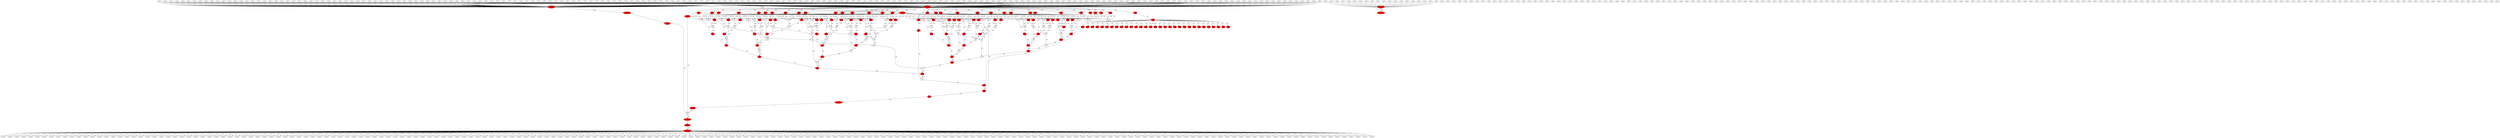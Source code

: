 digraph circuit {
0 [label="Input"];
0 -> 807[label="1"];
0 -> 406[label="1"];
1 [label="Input"];
1 -> 807[label="1"];
1 -> 406[label="1"];
2 [label="Input"];
2 -> 807[label="1"];
2 -> 406[label="1"];
3 [label="Input"];
3 -> 807[label="1"];
3 -> 406[label="1"];
4 [label="Input"];
4 -> 807[label="1"];
4 -> 406[label="1"];
5 [label="Input"];
5 -> 807[label="1"];
5 -> 406[label="1"];
6 [label="Input"];
6 -> 807[label="1"];
6 -> 406[label="1"];
7 [label="Input"];
7 -> 807[label="1"];
7 -> 406[label="1"];
8 [label="Input"];
8 -> 807[label="1"];
8 -> 406[label="1"];
9 [label="Input"];
9 -> 807[label="1"];
9 -> 406[label="1"];
10 [label="Input"];
10 -> 807[label="1"];
10 -> 406[label="1"];
11 [label="Input"];
11 -> 807[label="1"];
11 -> 406[label="1"];
12 [label="Input"];
12 -> 807[label="1"];
12 -> 406[label="1"];
13 [label="Input"];
13 -> 807[label="1"];
13 -> 406[label="1"];
14 [label="Input"];
14 -> 807[label="1"];
14 -> 406[label="1"];
15 [label="Input"];
15 -> 807[label="1"];
15 -> 406[label="1"];
16 [label="Input"];
16 -> 807[label="1"];
16 -> 406[label="1"];
17 [label="Input"];
17 -> 807[label="1"];
17 -> 406[label="1"];
18 [label="Input"];
18 -> 807[label="1"];
18 -> 406[label="1"];
19 [label="Input"];
19 -> 807[label="1"];
19 -> 406[label="1"];
20 [label="Input"];
20 -> 807[label="1"];
20 -> 406[label="1"];
21 [label="Input"];
21 -> 807[label="1"];
21 -> 406[label="1"];
22 [label="Input"];
22 -> 807[label="1"];
22 -> 406[label="1"];
23 [label="Input"];
23 -> 807[label="1"];
23 -> 406[label="1"];
24 [label="Input"];
24 -> 807[label="1"];
24 -> 406[label="1"];
25 [label="Input"];
25 -> 807[label="1"];
25 -> 406[label="1"];
26 [label="Input"];
26 -> 807[label="1"];
26 -> 406[label="1"];
27 [label="Input"];
27 -> 807[label="1"];
27 -> 406[label="1"];
28 [label="Input"];
28 -> 807[label="1"];
28 -> 406[label="1"];
29 [label="Input"];
29 -> 807[label="1"];
29 -> 406[label="1"];
30 [label="Input"];
30 -> 807[label="1"];
30 -> 406[label="1"];
31 [label="Input"];
31 -> 807[label="1"];
31 -> 406[label="1"];
32 [label="Input"];
32 -> 807[label="1"];
32 -> 406[label="1"];
33 [label="Input"];
33 -> 807[label="1"];
33 -> 406[label="1"];
34 [label="Input"];
34 -> 807[label="1"];
34 -> 406[label="1"];
35 [label="Input"];
35 -> 807[label="1"];
35 -> 406[label="1"];
36 [label="Input"];
36 -> 807[label="1"];
36 -> 406[label="1"];
37 [label="Input"];
37 -> 807[label="1"];
37 -> 406[label="1"];
38 [label="Input"];
38 -> 807[label="1"];
38 -> 406[label="1"];
39 [label="Input"];
39 -> 807[label="1"];
39 -> 406[label="1"];
40 [label="Input"];
40 -> 807[label="1"];
40 -> 406[label="1"];
41 [label="Input"];
41 -> 807[label="1"];
41 -> 406[label="1"];
42 [label="Input"];
42 -> 807[label="1"];
42 -> 406[label="1"];
43 [label="Input"];
43 -> 807[label="1"];
43 -> 406[label="1"];
44 [label="Input"];
44 -> 807[label="1"];
44 -> 406[label="1"];
45 [label="Input"];
45 -> 807[label="1"];
45 -> 406[label="1"];
46 [label="Input"];
46 -> 807[label="1"];
46 -> 406[label="1"];
47 [label="Input"];
47 -> 807[label="1"];
47 -> 406[label="1"];
48 [label="Input"];
48 -> 807[label="1"];
48 -> 406[label="1"];
49 [label="Input"];
49 -> 807[label="1"];
49 -> 406[label="1"];
50 [label="Input"];
50 -> 807[label="1"];
50 -> 406[label="1"];
51 [label="Input"];
51 -> 807[label="1"];
51 -> 406[label="1"];
52 [label="Input"];
52 -> 807[label="1"];
52 -> 406[label="1"];
53 [label="Input"];
53 -> 807[label="1"];
53 -> 406[label="1"];
54 [label="Input"];
54 -> 807[label="1"];
54 -> 406[label="1"];
55 [label="Input"];
55 -> 807[label="1"];
55 -> 406[label="1"];
56 [label="Input"];
56 -> 807[label="1"];
56 -> 406[label="1"];
57 [label="Input"];
57 -> 807[label="1"];
57 -> 406[label="1"];
58 [label="Input"];
58 -> 807[label="1"];
58 -> 406[label="1"];
59 [label="Input"];
59 -> 807[label="1"];
59 -> 406[label="1"];
60 [label="Input"];
60 -> 807[label="1"];
60 -> 406[label="1"];
61 [label="Input"];
61 -> 807[label="1"];
61 -> 406[label="1"];
62 [label="Input"];
62 -> 807[label="1"];
62 -> 406[label="1"];
63 [label="Input"];
63 -> 807[label="1"];
63 -> 406[label="1"];
64 [label="Input"];
64 -> 807[label="1"];
64 -> 406[label="1"];
65 [label="Input"];
65 -> 807[label="1"];
65 -> 406[label="1"];
66 [label="Input"];
66 -> 807[label="1"];
66 -> 406[label="1"];
67 [label="Input"];
67 -> 807[label="1"];
67 -> 406[label="1"];
68 [label="Input"];
68 -> 807[label="1"];
68 -> 406[label="1"];
69 [label="Input"];
69 -> 807[label="1"];
69 -> 406[label="1"];
70 [label="Input"];
70 -> 807[label="1"];
70 -> 406[label="1"];
71 [label="Input"];
71 -> 807[label="1"];
71 -> 406[label="1"];
72 [label="Input"];
72 -> 807[label="1"];
72 -> 406[label="1"];
73 [label="Input"];
73 -> 807[label="1"];
73 -> 406[label="1"];
74 [label="Input"];
74 -> 807[label="1"];
74 -> 406[label="1"];
75 [label="Input"];
75 -> 807[label="1"];
75 -> 406[label="1"];
76 [label="Input"];
76 -> 807[label="1"];
76 -> 406[label="1"];
77 [label="Input"];
77 -> 807[label="1"];
77 -> 406[label="1"];
78 [label="Input"];
78 -> 807[label="1"];
78 -> 406[label="1"];
79 [label="Input"];
79 -> 807[label="1"];
79 -> 406[label="1"];
80 [label="Input"];
80 -> 807[label="1"];
80 -> 406[label="1"];
81 [label="Input"];
81 -> 807[label="1"];
81 -> 406[label="1"];
82 [label="Input"];
82 -> 807[label="1"];
82 -> 406[label="1"];
83 [label="Input"];
83 -> 807[label="1"];
83 -> 406[label="1"];
84 [label="Input"];
84 -> 807[label="1"];
84 -> 406[label="1"];
85 [label="Input"];
85 -> 807[label="1"];
85 -> 406[label="1"];
86 [label="Input"];
86 -> 807[label="1"];
86 -> 406[label="1"];
87 [label="Input"];
87 -> 807[label="1"];
87 -> 406[label="1"];
88 [label="Input"];
88 -> 807[label="1"];
88 -> 406[label="1"];
89 [label="Input"];
89 -> 807[label="1"];
89 -> 406[label="1"];
90 [label="Input"];
90 -> 807[label="1"];
90 -> 406[label="1"];
91 [label="Input"];
91 -> 807[label="1"];
91 -> 406[label="1"];
92 [label="Input"];
92 -> 807[label="1"];
92 -> 406[label="1"];
93 [label="Input"];
93 -> 807[label="1"];
93 -> 406[label="1"];
94 [label="Input"];
94 -> 807[label="1"];
94 -> 406[label="1"];
95 [label="Input"];
95 -> 807[label="1"];
95 -> 406[label="1"];
96 [label="Input"];
96 -> 807[label="1"];
96 -> 406[label="1"];
97 [label="Input"];
97 -> 807[label="1"];
97 -> 406[label="1"];
98 [label="Input"];
98 -> 807[label="1"];
98 -> 406[label="1"];
99 [label="Input"];
99 -> 807[label="1"];
99 -> 406[label="1"];
100 [label="Input"];
100 -> 807[label="1"];
100 -> 406[label="1"];
101 [label="Input"];
101 -> 807[label="1"];
101 -> 406[label="1"];
102 [label="Input"];
102 -> 807[label="1"];
102 -> 406[label="1"];
103 [label="Input"];
103 -> 807[label="1"];
103 -> 406[label="1"];
104 [label="Input"];
104 -> 807[label="1"];
104 -> 406[label="1"];
105 [label="Input"];
105 -> 807[label="1"];
105 -> 406[label="1"];
106 [label="Input"];
106 -> 807[label="1"];
106 -> 406[label="1"];
107 [label="Input"];
107 -> 807[label="1"];
107 -> 406[label="1"];
108 [label="Input"];
108 -> 807[label="1"];
108 -> 406[label="1"];
109 [label="Input"];
109 -> 807[label="1"];
109 -> 406[label="1"];
110 [label="Input"];
110 -> 807[label="1"];
110 -> 406[label="1"];
111 [label="Input"];
111 -> 807[label="1"];
111 -> 406[label="1"];
112 [label="Input"];
112 -> 807[label="1"];
112 -> 406[label="1"];
113 [label="Input"];
113 -> 807[label="1"];
113 -> 406[label="1"];
114 [label="Input"];
114 -> 807[label="1"];
114 -> 406[label="1"];
115 [label="Input"];
115 -> 807[label="1"];
115 -> 406[label="1"];
116 [label="Input"];
116 -> 807[label="1"];
116 -> 406[label="1"];
117 [label="Input"];
117 -> 807[label="1"];
117 -> 406[label="1"];
118 [label="Input"];
118 -> 807[label="1"];
118 -> 406[label="1"];
119 [label="Input"];
119 -> 807[label="1"];
119 -> 406[label="1"];
120 [label="Input"];
120 -> 807[label="1"];
120 -> 406[label="1"];
121 [label="Input"];
121 -> 807[label="1"];
121 -> 406[label="1"];
122 [label="Input"];
122 -> 807[label="1"];
122 -> 406[label="1"];
123 [label="Input"];
123 -> 807[label="1"];
123 -> 406[label="1"];
124 [label="Input"];
124 -> 807[label="1"];
124 -> 406[label="1"];
125 [label="Input"];
125 -> 807[label="1"];
125 -> 406[label="1"];
126 [label="Input"];
126 -> 807[label="1"];
126 -> 406[label="1"];
127 [label="Input"];
127 -> 807[label="1"];
127 -> 406[label="1"];
128 [label="Input"];
128 -> 807[label="1"];
128 -> 406[label="1"];
129 [label="Input"];
129 -> 807[label="1"];
129 -> 406[label="1"];
130 [label="Input"];
130 -> 807[label="1"];
130 -> 406[label="1"];
131 [label="Input"];
131 -> 807[label="1"];
131 -> 406[label="1"];
132 [label="Input"];
132 -> 807[label="1"];
132 -> 406[label="1"];
133 [label="Input"];
133 -> 807[label="1"];
133 -> 406[label="1"];
134 [label="Input"];
134 -> 807[label="1"];
134 -> 406[label="1"];
135 [label="Input"];
135 -> 807[label="1"];
135 -> 406[label="1"];
136 [label="Input"];
136 -> 807[label="1"];
136 -> 406[label="1"];
137 [label="Input"];
137 -> 807[label="1"];
137 -> 406[label="1"];
138 [label="Input"];
138 -> 807[label="1"];
138 -> 406[label="1"];
139 [label="Input"];
139 -> 807[label="1"];
139 -> 406[label="1"];
140 [label="Input"];
140 -> 807[label="1"];
140 -> 406[label="1"];
141 [label="Input"];
141 -> 807[label="1"];
141 -> 406[label="1"];
142 [label="Input"];
142 -> 807[label="1"];
142 -> 406[label="1"];
143 [label="Input"];
143 -> 807[label="1"];
143 -> 406[label="1"];
144 [label="Input"];
144 -> 807[label="1"];
144 -> 406[label="1"];
145 [label="Input"];
145 -> 807[label="1"];
145 -> 406[label="1"];
146 [label="Input"];
146 -> 807[label="1"];
146 -> 406[label="1"];
147 [label="Input"];
147 -> 807[label="1"];
147 -> 406[label="1"];
148 [label="Input"];
148 -> 807[label="1"];
148 -> 406[label="1"];
149 [label="Input"];
149 -> 807[label="1"];
149 -> 406[label="1"];
150 [label="Input"];
150 -> 807[label="1"];
150 -> 406[label="1"];
151 [label="Input"];
151 -> 807[label="1"];
151 -> 406[label="1"];
152 [label="Input"];
152 -> 807[label="1"];
152 -> 406[label="1"];
153 [label="Input"];
153 -> 807[label="1"];
153 -> 406[label="1"];
154 [label="Input"];
154 -> 807[label="1"];
154 -> 406[label="1"];
155 [label="Input"];
155 -> 807[label="1"];
155 -> 406[label="1"];
156 [label="Input"];
156 -> 807[label="1"];
156 -> 406[label="1"];
157 [label="Input"];
157 -> 807[label="1"];
157 -> 406[label="1"];
158 [label="Input"];
158 -> 807[label="1"];
158 -> 406[label="1"];
159 [label="Input"];
159 -> 807[label="1"];
159 -> 406[label="1"];
160 [label="Input"];
160 -> 807[label="1"];
160 -> 406[label="1"];
161 [label="Input"];
161 -> 807[label="1"];
161 -> 406[label="1"];
162 [label="Input"];
162 -> 807[label="1"];
162 -> 406[label="1"];
163 [label="Input"];
163 -> 807[label="1"];
163 -> 406[label="1"];
164 [label="Input"];
164 -> 807[label="1"];
164 -> 406[label="1"];
165 [label="Input"];
165 -> 807[label="1"];
165 -> 406[label="1"];
166 [label="Input"];
166 -> 807[label="1"];
166 -> 406[label="1"];
167 [label="Input"];
167 -> 807[label="1"];
167 -> 406[label="1"];
168 [label="Input"];
168 -> 807[label="1"];
168 -> 406[label="1"];
169 [label="Input"];
169 -> 807[label="1"];
169 -> 406[label="1"];
170 [label="Input"];
170 -> 807[label="1"];
170 -> 406[label="1"];
171 [label="Input"];
171 -> 807[label="1"];
171 -> 406[label="1"];
172 [label="Input"];
172 -> 807[label="1"];
172 -> 406[label="1"];
173 [label="Input"];
173 -> 807[label="1"];
173 -> 406[label="1"];
174 [label="Input"];
174 -> 807[label="1"];
174 -> 406[label="1"];
175 [label="Input"];
175 -> 807[label="1"];
175 -> 406[label="1"];
176 [label="Input"];
176 -> 807[label="1"];
176 -> 406[label="1"];
177 [label="Input"];
177 -> 807[label="1"];
177 -> 406[label="1"];
178 [label="Input"];
178 -> 807[label="1"];
178 -> 406[label="1"];
179 [label="Input"];
179 -> 807[label="1"];
179 -> 406[label="1"];
180 [label="Input"];
180 -> 807[label="1"];
180 -> 406[label="1"];
181 [label="Input"];
181 -> 807[label="1"];
181 -> 406[label="1"];
182 [label="Input"];
182 -> 807[label="1"];
182 -> 406[label="1"];
183 [label="Input"];
183 -> 807[label="1"];
183 -> 406[label="1"];
184 [label="Input"];
184 -> 807[label="1"];
184 -> 406[label="1"];
185 [label="Input"];
185 -> 807[label="1"];
185 -> 406[label="1"];
186 [label="Input"];
186 -> 807[label="1"];
186 -> 406[label="1"];
187 [label="Input"];
187 -> 807[label="1"];
187 -> 406[label="1"];
188 [label="Input"];
188 -> 807[label="1"];
188 -> 406[label="1"];
189 [label="Input"];
189 -> 807[label="1"];
189 -> 406[label="1"];
190 [label="Input"];
190 -> 807[label="1"];
190 -> 406[label="1"];
191 [label="Input"];
191 -> 807[label="1"];
191 -> 406[label="1"];
192 [label="Input"];
192 -> 807[label="1"];
192 -> 406[label="1"];
193 [label="Input"];
193 -> 807[label="1"];
193 -> 406[label="1"];
194 [label="Input"];
194 -> 807[label="1"];
194 -> 406[label="1"];
195 [label="Input"];
195 -> 807[label="1"];
195 -> 406[label="1"];
196 [label="Input"];
196 -> 807[label="1"];
196 -> 406[label="1"];
197 [label="Input"];
197 -> 807[label="1"];
197 -> 406[label="1"];
198 [label="Input"];
198 -> 807[label="1"];
198 -> 406[label="1"];
199 [label="Input"];
199 -> 807[label="1"];
199 -> 406[label="1"];
200 [label="Input"];
200 -> 403[label="1"];
201 [label="Input"];
201 -> 403[label="1"];
202 [label="Input"];
202 -> 403[label="1"];
203 [label="Input"];
203 -> 403[label="1"];
204 [label="Input"];
204 -> 403[label="1"];
205 [label="Input"];
205 -> 403[label="1"];
206 [label="Input"];
206 -> 403[label="1"];
207 [label="Input"];
207 -> 403[label="1"];
208 [label="Input"];
208 -> 403[label="1"];
209 [label="Input"];
209 -> 403[label="1"];
210 [label="Input"];
210 -> 403[label="1"];
211 [label="Input"];
211 -> 403[label="1"];
212 [label="Input"];
212 -> 403[label="1"];
213 [label="Input"];
213 -> 403[label="1"];
214 [label="Input"];
214 -> 403[label="1"];
215 [label="Input"];
215 -> 403[label="1"];
216 [label="Input"];
216 -> 403[label="1"];
217 [label="Input"];
217 -> 403[label="1"];
218 [label="Input"];
218 -> 403[label="1"];
219 [label="Input"];
219 -> 403[label="1"];
220 [label="Input"];
221 [label="Input"];
222 [label="Input"];
223 [label="Input"];
224 [label="Input"];
225 [label="Input"];
226 [label="Input"];
227 [label="Input"];
228 [label="Input"];
229 [label="Input"];
230 [label="Input"];
231 [label="Input"];
232 [label="Input"];
233 [label="Input"];
234 [label="Input"];
235 [label="Input"];
236 [label="Input"];
237 [label="Input"];
238 [label="Input"];
239 [label="Input"];
240 [label="Input"];
241 [label="Input"];
242 [label="Input"];
243 [label="Input"];
244 [label="Input"];
245 [label="Input"];
246 [label="Input"];
247 [label="Input"];
248 [label="Input"];
249 [label="Input"];
250 [label="Input"];
251 [label="Input"];
252 [label="Input"];
253 [label="Input"];
254 [label="Input"];
255 [label="Input"];
256 [label="Input"];
257 [label="Input"];
258 [label="Input"];
259 [label="Input"];
260 [label="Input"];
261 [label="Input"];
262 [label="Input"];
263 [label="Input"];
264 [label="Input"];
265 [label="Input"];
266 [label="Input"];
267 [label="Input"];
268 [label="Input"];
269 [label="Input"];
270 [label="Input"];
271 [label="Input"];
272 [label="Input"];
273 [label="Input"];
274 [label="Input"];
275 [label="Input"];
276 [label="Input"];
277 [label="Input"];
278 [label="Input"];
279 [label="Input"];
280 [label="Input"];
281 [label="Input"];
282 [label="Input"];
283 [label="Input"];
284 [label="Input"];
285 [label="Input"];
286 [label="Input"];
287 [label="Input"];
288 [label="Input"];
289 [label="Input"];
290 [label="Input"];
291 [label="Input"];
292 [label="Input"];
293 [label="Input"];
294 [label="Input"];
295 [label="Input"];
296 [label="Input"];
297 [label="Input"];
298 [label="Input"];
299 [label="Input"];
300 [label="Input"];
301 [label="Input"];
302 [label="Input"];
303 [label="Input"];
304 [label="Input"];
305 [label="Input"];
306 [label="Input"];
307 [label="Input"];
308 [label="Input"];
309 [label="Input"];
310 [label="Input"];
311 [label="Input"];
312 [label="Input"];
313 [label="Input"];
314 [label="Input"];
315 [label="Input"];
316 [label="Input"];
317 [label="Input"];
318 [label="Input"];
319 [label="Input"];
320 [label="Input"];
321 [label="Input"];
322 [label="Input"];
323 [label="Input"];
324 [label="Input"];
325 [label="Input"];
326 [label="Input"];
327 [label="Input"];
328 [label="Input"];
329 [label="Input"];
330 [label="Input"];
331 [label="Input"];
332 [label="Input"];
333 [label="Input"];
334 [label="Input"];
335 [label="Input"];
336 [label="Input"];
337 [label="Input"];
338 [label="Input"];
339 [label="Input"];
340 [label="Input"];
341 [label="Input"];
342 [label="Input"];
343 [label="Input"];
344 [label="Input"];
345 [label="Input"];
346 [label="Input"];
347 [label="Input"];
348 [label="Input"];
349 [label="Input"];
350 [label="Input"];
351 [label="Input"];
352 [label="Input"];
353 [label="Input"];
354 [label="Input"];
355 [label="Input"];
356 [label="Input"];
357 [label="Input"];
358 [label="Input"];
359 [label="Input"];
360 [label="Input"];
361 [label="Input"];
362 [label="Input"];
363 [label="Input"];
364 [label="Input"];
365 [label="Input"];
366 [label="Input"];
367 [label="Input"];
368 [label="Input"];
369 [label="Input"];
370 [label="Input"];
371 [label="Input"];
372 [label="Input"];
373 [label="Input"];
374 [label="Input"];
375 [label="Input"];
376 [label="Input"];
377 [label="Input"];
378 [label="Input"];
379 [label="Input"];
380 [label="Input"];
381 [label="Input"];
382 [label="Input"];
383 [label="Input"];
384 [label="Input"];
385 [label="Input"];
386 [label="Input"];
387 [label="Input"];
388 [label="Input"];
389 [label="Input"];
390 [label="Input"];
391 [label="Input"];
392 [label="Input"];
393 [label="Input"];
394 [label="Input"];
395 [label="Input"];
396 [label="Input"];
397 [label="Input"];
398 [label="Input"];
399 [label="Input"];
400 [label="Input"];
400 -> 810[label="1"];
400 -> 405[label="1"];
401 [label="Input"];
402 [label="Input"];
807 [label="Simdify", fillcolor="red", style="filled"];
807 -> 808[label="200"];
406 [label="Simdify", fillcolor="red", style="filled"];
406 -> 773[label="200"];
406 -> 745[label="200"];
406 -> 733[label="200"];
406 -> 728[label="200"];
406 -> 709[label="200"];
406 -> 704[label="200"];
406 -> 692[label="200"];
406 -> 687[label="200"];
406 -> 661[label="200"];
406 -> 656[label="200"];
406 -> 644[label="200"];
406 -> 639[label="200"];
406 -> 620[label="200"];
406 -> 615[label="200"];
406 -> 603[label="200"];
406 -> 598[label="200"];
406 -> 565[label="200"];
406 -> 560[label="200"];
406 -> 548[label="200"];
406 -> 543[label="200"];
406 -> 524[label="200"];
406 -> 519[label="200"];
406 -> 507[label="200"];
406 -> 502[label="200"];
406 -> 476[label="200"];
406 -> 471[label="200"];
406 -> 459[label="200"];
406 -> 454[label="200"];
406 -> 435[label="200"];
406 -> 430[label="200"];
406 -> 418[label="200"];
406 -> 413[label="200"];
406 -> 408[label="200"];
406 -> 407[label="200"];
403 [label="Simdify", fillcolor="red", style="filled"];
403 -> 404[label="200"];
810 [label="Simdify", fillcolor="red", style="filled"];
810 -> 812[label="200"];
405 [label="Simdify", fillcolor="red", style="filled"];
405 -> 749[label="200"];
405 -> 748[label="200"];
405 -> 741[label="200"];
405 -> 736[label="200"];
405 -> 732[label="200"];
405 -> 731[label="200"];
405 -> 721[label="200"];
405 -> 712[label="200"];
405 -> 708[label="200"];
405 -> 707[label="200"];
405 -> 700[label="200"];
405 -> 695[label="200"];
405 -> 691[label="200"];
405 -> 690[label="200"];
405 -> 677[label="200"];
405 -> 664[label="200"];
405 -> 660[label="200"];
405 -> 659[label="200"];
405 -> 652[label="200"];
405 -> 647[label="200"];
405 -> 643[label="200"];
405 -> 642[label="200"];
405 -> 632[label="200"];
405 -> 623[label="200"];
405 -> 619[label="200"];
405 -> 618[label="200"];
405 -> 611[label="200"];
405 -> 606[label="200"];
405 -> 602[label="200"];
405 -> 601[label="200"];
405 -> 585[label="200"];
405 -> 568[label="200"];
405 -> 564[label="200"];
405 -> 563[label="200"];
405 -> 556[label="200"];
405 -> 551[label="200"];
405 -> 547[label="200"];
405 -> 546[label="200"];
405 -> 536[label="200"];
405 -> 527[label="200"];
405 -> 523[label="200"];
405 -> 522[label="200"];
405 -> 515[label="200"];
405 -> 510[label="200"];
405 -> 506[label="200"];
405 -> 505[label="200"];
405 -> 492[label="200"];
405 -> 479[label="200"];
405 -> 475[label="200"];
405 -> 474[label="200"];
405 -> 467[label="200"];
405 -> 462[label="200"];
405 -> 458[label="200"];
405 -> 457[label="200"];
405 -> 447[label="200"];
405 -> 438[label="200"];
405 -> 434[label="200"];
405 -> 433[label="200"];
405 -> 426[label="200"];
405 -> 421[label="200"];
405 -> 417[label="200"];
405 -> 416[label="200"];
405 -> 411[label="200"];
405 -> 407[label="200"];
808 [label="Unsimdify", fillcolor="red", style="filled"];
808 -> 811[label="1"];
773 [label="Xor", fillcolor="red", style="filled"];
773 -> 774[label="200"];
745 [label="Not", fillcolor="red", style="filled"];
745 -> 749[label="200"];
745 -> 748[label="200"];
733 [label="Not", fillcolor="red", style="filled"];
733 -> 741[label="200"];
733 -> 736[label="200"];
728 [label="Not", fillcolor="red", style="filled"];
728 -> 732[label="200"];
728 -> 731[label="200"];
709 [label="Not", fillcolor="red", style="filled"];
709 -> 721[label="200"];
709 -> 712[label="200"];
704 [label="Not", fillcolor="red", style="filled"];
704 -> 708[label="200"];
704 -> 707[label="200"];
692 [label="Not", fillcolor="red", style="filled"];
692 -> 700[label="200"];
692 -> 695[label="200"];
687 [label="Not", fillcolor="red", style="filled"];
687 -> 691[label="200"];
687 -> 690[label="200"];
661 [label="Not", fillcolor="red", style="filled"];
661 -> 677[label="200"];
661 -> 664[label="200"];
656 [label="Not", fillcolor="red", style="filled"];
656 -> 660[label="200"];
656 -> 659[label="200"];
644 [label="Not", fillcolor="red", style="filled"];
644 -> 652[label="200"];
644 -> 647[label="200"];
639 [label="Not", fillcolor="red", style="filled"];
639 -> 643[label="200"];
639 -> 642[label="200"];
620 [label="Not", fillcolor="red", style="filled"];
620 -> 632[label="200"];
620 -> 623[label="200"];
615 [label="Not", fillcolor="red", style="filled"];
615 -> 619[label="200"];
615 -> 618[label="200"];
603 [label="Not", fillcolor="red", style="filled"];
603 -> 611[label="200"];
603 -> 606[label="200"];
598 [label="Not", fillcolor="red", style="filled"];
598 -> 602[label="200"];
598 -> 601[label="200"];
565 [label="Not", fillcolor="red", style="filled"];
565 -> 585[label="200"];
565 -> 568[label="200"];
560 [label="Not", fillcolor="red", style="filled"];
560 -> 564[label="200"];
560 -> 563[label="200"];
548 [label="Not", fillcolor="red", style="filled"];
548 -> 556[label="200"];
548 -> 551[label="200"];
543 [label="Not", fillcolor="red", style="filled"];
543 -> 547[label="200"];
543 -> 546[label="200"];
524 [label="Not", fillcolor="red", style="filled"];
524 -> 536[label="200"];
524 -> 527[label="200"];
519 [label="Not", fillcolor="red", style="filled"];
519 -> 523[label="200"];
519 -> 522[label="200"];
507 [label="Not", fillcolor="red", style="filled"];
507 -> 515[label="200"];
507 -> 510[label="200"];
502 [label="Not", fillcolor="red", style="filled"];
502 -> 506[label="200"];
502 -> 505[label="200"];
476 [label="Not", fillcolor="red", style="filled"];
476 -> 492[label="200"];
476 -> 479[label="200"];
471 [label="Not", fillcolor="red", style="filled"];
471 -> 475[label="200"];
471 -> 474[label="200"];
459 [label="Not", fillcolor="red", style="filled"];
459 -> 467[label="200"];
459 -> 462[label="200"];
454 [label="Not", fillcolor="red", style="filled"];
454 -> 458[label="200"];
454 -> 457[label="200"];
435 [label="Not", fillcolor="red", style="filled"];
435 -> 447[label="200"];
435 -> 438[label="200"];
430 [label="Not", fillcolor="red", style="filled"];
430 -> 434[label="200"];
430 -> 433[label="200"];
418 [label="Not", fillcolor="red", style="filled"];
418 -> 426[label="200"];
418 -> 421[label="200"];
413 [label="Not", fillcolor="red", style="filled"];
413 -> 417[label="200"];
413 -> 416[label="200"];
408 [label="Not", fillcolor="red", style="filled"];
408 -> 411[label="200"];
407 [label="Xor", fillcolor="red", style="filled"];
407 -> 771[label="200"];
407 -> 412[label="200"];
404 [label="Unsimdify", fillcolor="red", style="filled"];
812 [label="Mux"];
812 -> 813[label="200"];
749 [label="Xor", fillcolor="red", style="filled"];
749 -> 750[label="200"];
748 [label="And"];
748 -> 750[label="200"];
741 [label="Xor", fillcolor="red", style="filled"];
741 -> 744[label="200"];
736 [label="And"];
736 -> 739[label="200"];
732 [label="Xor", fillcolor="red", style="filled"];
732 -> 744[label="200"];
732 -> 739[label="200"];
731 [label="And"];
731 -> 740[label="200"];
721 [label="Xor", fillcolor="red", style="filled"];
721 -> 724[label="200"];
712 [label="And"];
712 -> 715[label="200"];
708 [label="Xor", fillcolor="red", style="filled"];
708 -> 724[label="200"];
708 -> 715[label="200"];
707 [label="And"];
707 -> 716[label="200"];
700 [label="Xor", fillcolor="red", style="filled"];
700 -> 703[label="200"];
695 [label="And"];
695 -> 698[label="200"];
691 [label="Xor", fillcolor="red", style="filled"];
691 -> 703[label="200"];
691 -> 698[label="200"];
690 [label="And"];
690 -> 699[label="200"];
677 [label="Xor", fillcolor="red", style="filled"];
677 -> 680[label="200"];
664 [label="And"];
664 -> 667[label="200"];
660 [label="Xor", fillcolor="red", style="filled"];
660 -> 680[label="200"];
660 -> 667[label="200"];
659 [label="And"];
659 -> 668[label="200"];
652 [label="Xor", fillcolor="red", style="filled"];
652 -> 655[label="200"];
647 [label="And"];
647 -> 650[label="200"];
643 [label="Xor", fillcolor="red", style="filled"];
643 -> 655[label="200"];
643 -> 650[label="200"];
642 [label="And"];
642 -> 651[label="200"];
632 [label="Xor", fillcolor="red", style="filled"];
632 -> 635[label="200"];
623 [label="And"];
623 -> 626[label="200"];
619 [label="Xor", fillcolor="red", style="filled"];
619 -> 635[label="200"];
619 -> 626[label="200"];
618 [label="And"];
618 -> 627[label="200"];
611 [label="Xor", fillcolor="red", style="filled"];
611 -> 614[label="200"];
606 [label="And"];
606 -> 609[label="200"];
602 [label="Xor", fillcolor="red", style="filled"];
602 -> 614[label="200"];
602 -> 609[label="200"];
601 [label="And"];
601 -> 610[label="200"];
585 [label="Xor", fillcolor="red", style="filled"];
585 -> 588[label="200"];
568 [label="And"];
568 -> 571[label="200"];
564 [label="Xor", fillcolor="red", style="filled"];
564 -> 588[label="200"];
564 -> 571[label="200"];
563 [label="And"];
563 -> 572[label="200"];
556 [label="Xor", fillcolor="red", style="filled"];
556 -> 559[label="200"];
551 [label="And"];
551 -> 554[label="200"];
547 [label="Xor", fillcolor="red", style="filled"];
547 -> 559[label="200"];
547 -> 554[label="200"];
546 [label="And"];
546 -> 555[label="200"];
536 [label="Xor", fillcolor="red", style="filled"];
536 -> 539[label="200"];
527 [label="And"];
527 -> 530[label="200"];
523 [label="Xor", fillcolor="red", style="filled"];
523 -> 539[label="200"];
523 -> 530[label="200"];
522 [label="And"];
522 -> 531[label="200"];
515 [label="Xor", fillcolor="red", style="filled"];
515 -> 518[label="200"];
510 [label="And"];
510 -> 513[label="200"];
506 [label="Xor", fillcolor="red", style="filled"];
506 -> 518[label="200"];
506 -> 513[label="200"];
505 [label="And"];
505 -> 514[label="200"];
492 [label="Xor", fillcolor="red", style="filled"];
492 -> 495[label="200"];
479 [label="And"];
479 -> 482[label="200"];
475 [label="Xor", fillcolor="red", style="filled"];
475 -> 495[label="200"];
475 -> 482[label="200"];
474 [label="And"];
474 -> 483[label="200"];
467 [label="Xor", fillcolor="red", style="filled"];
467 -> 470[label="200"];
462 [label="And"];
462 -> 465[label="200"];
458 [label="Xor", fillcolor="red", style="filled"];
458 -> 470[label="200"];
458 -> 465[label="200"];
457 [label="And"];
457 -> 466[label="200"];
447 [label="Xor", fillcolor="red", style="filled"];
447 -> 450[label="200"];
438 [label="And"];
438 -> 441[label="200"];
434 [label="Xor", fillcolor="red", style="filled"];
434 -> 450[label="200"];
434 -> 441[label="200"];
433 [label="And"];
433 -> 442[label="200"];
426 [label="Xor", fillcolor="red", style="filled"];
426 -> 429[label="200"];
421 [label="And"];
421 -> 424[label="200"];
417 [label="Xor", fillcolor="red", style="filled"];
417 -> 429[label="200"];
417 -> 424[label="200"];
416 [label="And"];
416 -> 425[label="200"];
411 [label="And"];
411 -> 770[label="200"];
811 [label="Simdify", fillcolor="red", style="filled"];
811 -> 812[label="200"];
774 [label="Not", fillcolor="red", style="filled"];
774 -> 805[label="200"];
774 -> 804[label="200"];
774 -> 787[label="200"];
774 -> 786[label="200"];
774 -> 785[label="200"];
774 -> 784[label="200"];
774 -> 783[label="200"];
774 -> 782[label="200"];
774 -> 781[label="200"];
774 -> 780[label="200"];
774 -> 779[label="200"];
774 -> 778[label="200"];
774 -> 777[label="200"];
774 -> 776[label="200"];
774 -> 775[label="200"];
774 -> 788[label="200"];
774 -> 789[label="200"];
774 -> 790[label="200"];
774 -> 791[label="200"];
774 -> 792[label="200"];
774 -> 793[label="200"];
774 -> 794[label="200"];
774 -> 795[label="200"];
774 -> 796[label="200"];
774 -> 797[label="200"];
774 -> 798[label="200"];
774 -> 799[label="200"];
774 -> 800[label="200"];
774 -> 801[label="200"];
774 -> 802[label="200"];
774 -> 803[label="200"];
771 [label="Xor", fillcolor="red", style="filled"];
771 -> 772[label="200"];
412 [label="Not", fillcolor="red", style="filled"];
412 -> 769[label="200"];
813 [label="Unsimdify", fillcolor="red", style="filled"];
813 -> 814[label="1"];
750 [label="Xor", fillcolor="red", style="filled"];
750 -> 753[label="200"];
744 [label="And"];
744 -> 753[label="200"];
739 [label="And"];
739 -> 740[label="200"];
740 [label="Xor", fillcolor="red", style="filled"];
740 -> 754[label="200"];
724 [label="And"];
724 -> 727[label="200"];
715 [label="And"];
715 -> 716[label="200"];
716 [label="Xor", fillcolor="red", style="filled"];
716 -> 719[label="200"];
703 [label="And"];
703 -> 727[label="200"];
703 -> 719[label="200"];
698 [label="And"];
698 -> 699[label="200"];
699 [label="Xor", fillcolor="red", style="filled"];
699 -> 720[label="200"];
680 [label="And"];
680 -> 683[label="200"];
667 [label="And"];
667 -> 668[label="200"];
668 [label="Xor", fillcolor="red", style="filled"];
668 -> 671[label="200"];
655 [label="And"];
655 -> 683[label="200"];
655 -> 671[label="200"];
650 [label="And"];
650 -> 651[label="200"];
651 [label="Xor", fillcolor="red", style="filled"];
651 -> 672[label="200"];
635 [label="And"];
635 -> 638[label="200"];
626 [label="And"];
626 -> 627[label="200"];
627 [label="Xor", fillcolor="red", style="filled"];
627 -> 630[label="200"];
614 [label="And"];
614 -> 638[label="200"];
614 -> 630[label="200"];
609 [label="And"];
609 -> 610[label="200"];
610 [label="Xor", fillcolor="red", style="filled"];
610 -> 631[label="200"];
588 [label="And"];
588 -> 591[label="200"];
571 [label="And"];
571 -> 572[label="200"];
572 [label="Xor", fillcolor="red", style="filled"];
572 -> 575[label="200"];
559 [label="And"];
559 -> 591[label="200"];
559 -> 575[label="200"];
554 [label="And"];
554 -> 555[label="200"];
555 [label="Xor", fillcolor="red", style="filled"];
555 -> 576[label="200"];
539 [label="And"];
539 -> 542[label="200"];
530 [label="And"];
530 -> 531[label="200"];
531 [label="Xor", fillcolor="red", style="filled"];
531 -> 534[label="200"];
518 [label="And"];
518 -> 542[label="200"];
518 -> 534[label="200"];
513 [label="And"];
513 -> 514[label="200"];
514 [label="Xor", fillcolor="red", style="filled"];
514 -> 535[label="200"];
495 [label="And"];
495 -> 498[label="200"];
482 [label="And"];
482 -> 483[label="200"];
483 [label="Xor", fillcolor="red", style="filled"];
483 -> 486[label="200"];
470 [label="And"];
470 -> 498[label="200"];
470 -> 486[label="200"];
465 [label="And"];
465 -> 466[label="200"];
466 [label="Xor", fillcolor="red", style="filled"];
466 -> 487[label="200"];
450 [label="And"];
450 -> 453[label="200"];
441 [label="And"];
441 -> 442[label="200"];
442 [label="Xor", fillcolor="red", style="filled"];
442 -> 445[label="200"];
429 [label="And"];
429 -> 453[label="200"];
429 -> 445[label="200"];
424 [label="And"];
424 -> 425[label="200"];
425 [label="Xor", fillcolor="red", style="filled"];
425 -> 446[label="200"];
770 [label="Xor", fillcolor="red", style="filled"];
770 -> 771[label="200"];
805 [label="Not", fillcolor="red", style="filled"];
804 [label="Not", fillcolor="red", style="filled"];
787 [label="Not", fillcolor="red", style="filled"];
786 [label="Not", fillcolor="red", style="filled"];
785 [label="Not", fillcolor="red", style="filled"];
784 [label="Not", fillcolor="red", style="filled"];
783 [label="Not", fillcolor="red", style="filled"];
782 [label="Not", fillcolor="red", style="filled"];
781 [label="Not", fillcolor="red", style="filled"];
780 [label="Not", fillcolor="red", style="filled"];
779 [label="Not", fillcolor="red", style="filled"];
778 [label="Not", fillcolor="red", style="filled"];
777 [label="Not", fillcolor="red", style="filled"];
776 [label="Not", fillcolor="red", style="filled"];
775 [label="Not", fillcolor="red", style="filled"];
788 [label="Not", fillcolor="red", style="filled"];
789 [label="Not", fillcolor="red", style="filled"];
790 [label="Not", fillcolor="red", style="filled"];
791 [label="Not", fillcolor="red", style="filled"];
792 [label="Not", fillcolor="red", style="filled"];
793 [label="Not", fillcolor="red", style="filled"];
794 [label="Not", fillcolor="red", style="filled"];
795 [label="Not", fillcolor="red", style="filled"];
796 [label="Not", fillcolor="red", style="filled"];
797 [label="Not", fillcolor="red", style="filled"];
798 [label="Not", fillcolor="red", style="filled"];
799 [label="Not", fillcolor="red", style="filled"];
800 [label="Not", fillcolor="red", style="filled"];
801 [label="Not", fillcolor="red", style="filled"];
802 [label="Not", fillcolor="red", style="filled"];
803 [label="Not", fillcolor="red", style="filled"];
772 [label="Not", fillcolor="red", style="filled"];
772 -> 806[label="200"];
769 [label="And"];
769 -> 770[label="200"];
814 [label="Simdify", fillcolor="red", style="filled"];
814 -> 815[label="200"];
753 [label="And"];
753 -> 754[label="200"];
754 [label="Xor", fillcolor="red", style="filled"];
754 -> 757[label="200"];
727 [label="And"];
727 -> 757[label="200"];
719 [label="And"];
719 -> 720[label="200"];
720 [label="Xor", fillcolor="red", style="filled"];
720 -> 758[label="200"];
683 [label="And"];
683 -> 686[label="200"];
671 [label="And"];
671 -> 672[label="200"];
672 [label="Xor", fillcolor="red", style="filled"];
672 -> 675[label="200"];
638 [label="And"];
638 -> 686[label="200"];
638 -> 675[label="200"];
630 [label="And"];
630 -> 631[label="200"];
631 [label="Xor", fillcolor="red", style="filled"];
631 -> 676[label="200"];
591 [label="And"];
591 -> 594[label="200"];
575 [label="And"];
575 -> 576[label="200"];
576 [label="Xor", fillcolor="red", style="filled"];
576 -> 579[label="200"];
542 [label="And"];
542 -> 594[label="200"];
542 -> 579[label="200"];
534 [label="And"];
534 -> 535[label="200"];
535 [label="Xor", fillcolor="red", style="filled"];
535 -> 580[label="200"];
498 [label="And"];
498 -> 501[label="200"];
486 [label="And"];
486 -> 487[label="200"];
487 [label="Xor", fillcolor="red", style="filled"];
487 -> 490[label="200"];
453 [label="And"];
453 -> 501[label="200"];
453 -> 490[label="200"];
445 [label="And"];
445 -> 446[label="200"];
446 [label="Xor", fillcolor="red", style="filled"];
446 -> 491[label="200"];
806 [label="Unsimdify", fillcolor="red", style="filled"];
806 -> 809[label="1"];
815 [label="Unsimdify", fillcolor="red", style="filled"];
815 -> 816[label="1"];
815 -> 817[label="1"];
815 -> 818[label="1"];
815 -> 819[label="1"];
815 -> 820[label="1"];
815 -> 821[label="1"];
815 -> 822[label="1"];
815 -> 823[label="1"];
815 -> 824[label="1"];
815 -> 825[label="1"];
815 -> 826[label="1"];
815 -> 827[label="1"];
815 -> 828[label="1"];
815 -> 829[label="1"];
815 -> 830[label="1"];
815 -> 831[label="1"];
815 -> 832[label="1"];
815 -> 833[label="1"];
815 -> 834[label="1"];
815 -> 835[label="1"];
815 -> 836[label="1"];
815 -> 837[label="1"];
815 -> 838[label="1"];
815 -> 839[label="1"];
815 -> 840[label="1"];
815 -> 841[label="1"];
815 -> 842[label="1"];
815 -> 843[label="1"];
815 -> 844[label="1"];
815 -> 845[label="1"];
815 -> 846[label="1"];
815 -> 847[label="1"];
815 -> 848[label="1"];
815 -> 849[label="1"];
815 -> 850[label="1"];
815 -> 851[label="1"];
815 -> 852[label="1"];
815 -> 853[label="1"];
815 -> 854[label="1"];
815 -> 855[label="1"];
815 -> 856[label="1"];
815 -> 857[label="1"];
815 -> 858[label="1"];
815 -> 859[label="1"];
815 -> 860[label="1"];
815 -> 861[label="1"];
815 -> 862[label="1"];
815 -> 863[label="1"];
815 -> 864[label="1"];
815 -> 865[label="1"];
815 -> 866[label="1"];
815 -> 867[label="1"];
815 -> 868[label="1"];
815 -> 869[label="1"];
815 -> 870[label="1"];
815 -> 871[label="1"];
815 -> 872[label="1"];
815 -> 873[label="1"];
815 -> 874[label="1"];
815 -> 875[label="1"];
815 -> 876[label="1"];
815 -> 877[label="1"];
815 -> 878[label="1"];
815 -> 879[label="1"];
815 -> 880[label="1"];
815 -> 881[label="1"];
815 -> 882[label="1"];
815 -> 883[label="1"];
815 -> 884[label="1"];
815 -> 885[label="1"];
815 -> 886[label="1"];
815 -> 887[label="1"];
815 -> 888[label="1"];
815 -> 889[label="1"];
815 -> 890[label="1"];
815 -> 891[label="1"];
815 -> 892[label="1"];
815 -> 893[label="1"];
815 -> 894[label="1"];
815 -> 895[label="1"];
815 -> 896[label="1"];
815 -> 897[label="1"];
815 -> 898[label="1"];
815 -> 899[label="1"];
815 -> 900[label="1"];
815 -> 901[label="1"];
815 -> 902[label="1"];
815 -> 903[label="1"];
815 -> 904[label="1"];
815 -> 905[label="1"];
815 -> 906[label="1"];
815 -> 907[label="1"];
815 -> 908[label="1"];
815 -> 909[label="1"];
815 -> 910[label="1"];
815 -> 911[label="1"];
815 -> 912[label="1"];
815 -> 913[label="1"];
815 -> 914[label="1"];
815 -> 915[label="1"];
815 -> 916[label="1"];
815 -> 917[label="1"];
815 -> 918[label="1"];
815 -> 919[label="1"];
815 -> 920[label="1"];
815 -> 921[label="1"];
815 -> 922[label="1"];
815 -> 923[label="1"];
815 -> 924[label="1"];
815 -> 925[label="1"];
815 -> 926[label="1"];
815 -> 927[label="1"];
815 -> 928[label="1"];
815 -> 929[label="1"];
815 -> 930[label="1"];
815 -> 931[label="1"];
815 -> 932[label="1"];
815 -> 933[label="1"];
815 -> 934[label="1"];
815 -> 935[label="1"];
815 -> 936[label="1"];
815 -> 937[label="1"];
815 -> 938[label="1"];
815 -> 939[label="1"];
815 -> 940[label="1"];
815 -> 941[label="1"];
815 -> 942[label="1"];
815 -> 943[label="1"];
815 -> 944[label="1"];
815 -> 945[label="1"];
815 -> 946[label="1"];
815 -> 947[label="1"];
815 -> 948[label="1"];
815 -> 949[label="1"];
815 -> 950[label="1"];
815 -> 951[label="1"];
815 -> 952[label="1"];
815 -> 953[label="1"];
815 -> 954[label="1"];
815 -> 955[label="1"];
815 -> 956[label="1"];
815 -> 957[label="1"];
815 -> 958[label="1"];
815 -> 959[label="1"];
815 -> 960[label="1"];
815 -> 961[label="1"];
815 -> 962[label="1"];
815 -> 963[label="1"];
815 -> 964[label="1"];
815 -> 965[label="1"];
815 -> 966[label="1"];
815 -> 967[label="1"];
815 -> 968[label="1"];
815 -> 969[label="1"];
815 -> 970[label="1"];
815 -> 971[label="1"];
815 -> 972[label="1"];
815 -> 973[label="1"];
815 -> 974[label="1"];
815 -> 975[label="1"];
815 -> 976[label="1"];
815 -> 977[label="1"];
815 -> 978[label="1"];
815 -> 979[label="1"];
815 -> 980[label="1"];
815 -> 981[label="1"];
815 -> 982[label="1"];
815 -> 983[label="1"];
815 -> 984[label="1"];
815 -> 985[label="1"];
815 -> 986[label="1"];
815 -> 987[label="1"];
815 -> 988[label="1"];
815 -> 989[label="1"];
815 -> 990[label="1"];
815 -> 991[label="1"];
815 -> 992[label="1"];
815 -> 993[label="1"];
815 -> 994[label="1"];
815 -> 995[label="1"];
815 -> 996[label="1"];
815 -> 997[label="1"];
815 -> 998[label="1"];
815 -> 999[label="1"];
815 -> 1000[label="1"];
815 -> 1001[label="1"];
815 -> 1002[label="1"];
815 -> 1003[label="1"];
815 -> 1004[label="1"];
815 -> 1005[label="1"];
815 -> 1006[label="1"];
815 -> 1007[label="1"];
815 -> 1008[label="1"];
815 -> 1009[label="1"];
815 -> 1010[label="1"];
815 -> 1011[label="1"];
815 -> 1012[label="1"];
815 -> 1013[label="1"];
815 -> 1014[label="1"];
815 -> 1015[label="1"];
757 [label="And"];
757 -> 758[label="200"];
758 [label="Xor", fillcolor="red", style="filled"];
758 -> 761[label="200"];
686 [label="And"];
686 -> 761[label="200"];
675 [label="And"];
675 -> 676[label="200"];
676 [label="Xor", fillcolor="red", style="filled"];
676 -> 762[label="200"];
594 [label="And"];
594 -> 597[label="200"];
579 [label="And"];
579 -> 580[label="200"];
580 [label="Xor", fillcolor="red", style="filled"];
580 -> 583[label="200"];
501 [label="And"];
501 -> 597[label="200"];
501 -> 583[label="200"];
490 [label="And"];
490 -> 491[label="200"];
491 [label="Xor", fillcolor="red", style="filled"];
491 -> 584[label="200"];
809 [label="Simdify", fillcolor="red", style="filled"];
809 -> 812[label="200"];
816 [label="Output"];
817 [label="Output"];
818 [label="Output"];
819 [label="Output"];
820 [label="Output"];
821 [label="Output"];
822 [label="Output"];
823 [label="Output"];
824 [label="Output"];
825 [label="Output"];
826 [label="Output"];
827 [label="Output"];
828 [label="Output"];
829 [label="Output"];
830 [label="Output"];
831 [label="Output"];
832 [label="Output"];
833 [label="Output"];
834 [label="Output"];
835 [label="Output"];
836 [label="Output"];
837 [label="Output"];
838 [label="Output"];
839 [label="Output"];
840 [label="Output"];
841 [label="Output"];
842 [label="Output"];
843 [label="Output"];
844 [label="Output"];
845 [label="Output"];
846 [label="Output"];
847 [label="Output"];
848 [label="Output"];
849 [label="Output"];
850 [label="Output"];
851 [label="Output"];
852 [label="Output"];
853 [label="Output"];
854 [label="Output"];
855 [label="Output"];
856 [label="Output"];
857 [label="Output"];
858 [label="Output"];
859 [label="Output"];
860 [label="Output"];
861 [label="Output"];
862 [label="Output"];
863 [label="Output"];
864 [label="Output"];
865 [label="Output"];
866 [label="Output"];
867 [label="Output"];
868 [label="Output"];
869 [label="Output"];
870 [label="Output"];
871 [label="Output"];
872 [label="Output"];
873 [label="Output"];
874 [label="Output"];
875 [label="Output"];
876 [label="Output"];
877 [label="Output"];
878 [label="Output"];
879 [label="Output"];
880 [label="Output"];
881 [label="Output"];
882 [label="Output"];
883 [label="Output"];
884 [label="Output"];
885 [label="Output"];
886 [label="Output"];
887 [label="Output"];
888 [label="Output"];
889 [label="Output"];
890 [label="Output"];
891 [label="Output"];
892 [label="Output"];
893 [label="Output"];
894 [label="Output"];
895 [label="Output"];
896 [label="Output"];
897 [label="Output"];
898 [label="Output"];
899 [label="Output"];
900 [label="Output"];
901 [label="Output"];
902 [label="Output"];
903 [label="Output"];
904 [label="Output"];
905 [label="Output"];
906 [label="Output"];
907 [label="Output"];
908 [label="Output"];
909 [label="Output"];
910 [label="Output"];
911 [label="Output"];
912 [label="Output"];
913 [label="Output"];
914 [label="Output"];
915 [label="Output"];
916 [label="Output"];
917 [label="Output"];
918 [label="Output"];
919 [label="Output"];
920 [label="Output"];
921 [label="Output"];
922 [label="Output"];
923 [label="Output"];
924 [label="Output"];
925 [label="Output"];
926 [label="Output"];
927 [label="Output"];
928 [label="Output"];
929 [label="Output"];
930 [label="Output"];
931 [label="Output"];
932 [label="Output"];
933 [label="Output"];
934 [label="Output"];
935 [label="Output"];
936 [label="Output"];
937 [label="Output"];
938 [label="Output"];
939 [label="Output"];
940 [label="Output"];
941 [label="Output"];
942 [label="Output"];
943 [label="Output"];
944 [label="Output"];
945 [label="Output"];
946 [label="Output"];
947 [label="Output"];
948 [label="Output"];
949 [label="Output"];
950 [label="Output"];
951 [label="Output"];
952 [label="Output"];
953 [label="Output"];
954 [label="Output"];
955 [label="Output"];
956 [label="Output"];
957 [label="Output"];
958 [label="Output"];
959 [label="Output"];
960 [label="Output"];
961 [label="Output"];
962 [label="Output"];
963 [label="Output"];
964 [label="Output"];
965 [label="Output"];
966 [label="Output"];
967 [label="Output"];
968 [label="Output"];
969 [label="Output"];
970 [label="Output"];
971 [label="Output"];
972 [label="Output"];
973 [label="Output"];
974 [label="Output"];
975 [label="Output"];
976 [label="Output"];
977 [label="Output"];
978 [label="Output"];
979 [label="Output"];
980 [label="Output"];
981 [label="Output"];
982 [label="Output"];
983 [label="Output"];
984 [label="Output"];
985 [label="Output"];
986 [label="Output"];
987 [label="Output"];
988 [label="Output"];
989 [label="Output"];
990 [label="Output"];
991 [label="Output"];
992 [label="Output"];
993 [label="Output"];
994 [label="Output"];
995 [label="Output"];
996 [label="Output"];
997 [label="Output"];
998 [label="Output"];
999 [label="Output"];
1000 [label="Output"];
1001 [label="Output"];
1002 [label="Output"];
1003 [label="Output"];
1004 [label="Output"];
1005 [label="Output"];
1006 [label="Output"];
1007 [label="Output"];
1008 [label="Output"];
1009 [label="Output"];
1010 [label="Output"];
1011 [label="Output"];
1012 [label="Output"];
1013 [label="Output"];
1014 [label="Output"];
1015 [label="Output"];
761 [label="And"];
761 -> 762[label="200"];
762 [label="Xor", fillcolor="red", style="filled"];
762 -> 765[label="200"];
597 [label="And"];
597 -> 765[label="200"];
583 [label="And"];
583 -> 584[label="200"];
584 [label="Xor", fillcolor="red", style="filled"];
584 -> 766[label="200"];
765 [label="And"];
765 -> 766[label="200"];
766 [label="Xor", fillcolor="red", style="filled"];
766 -> 769[label="200"];
}
